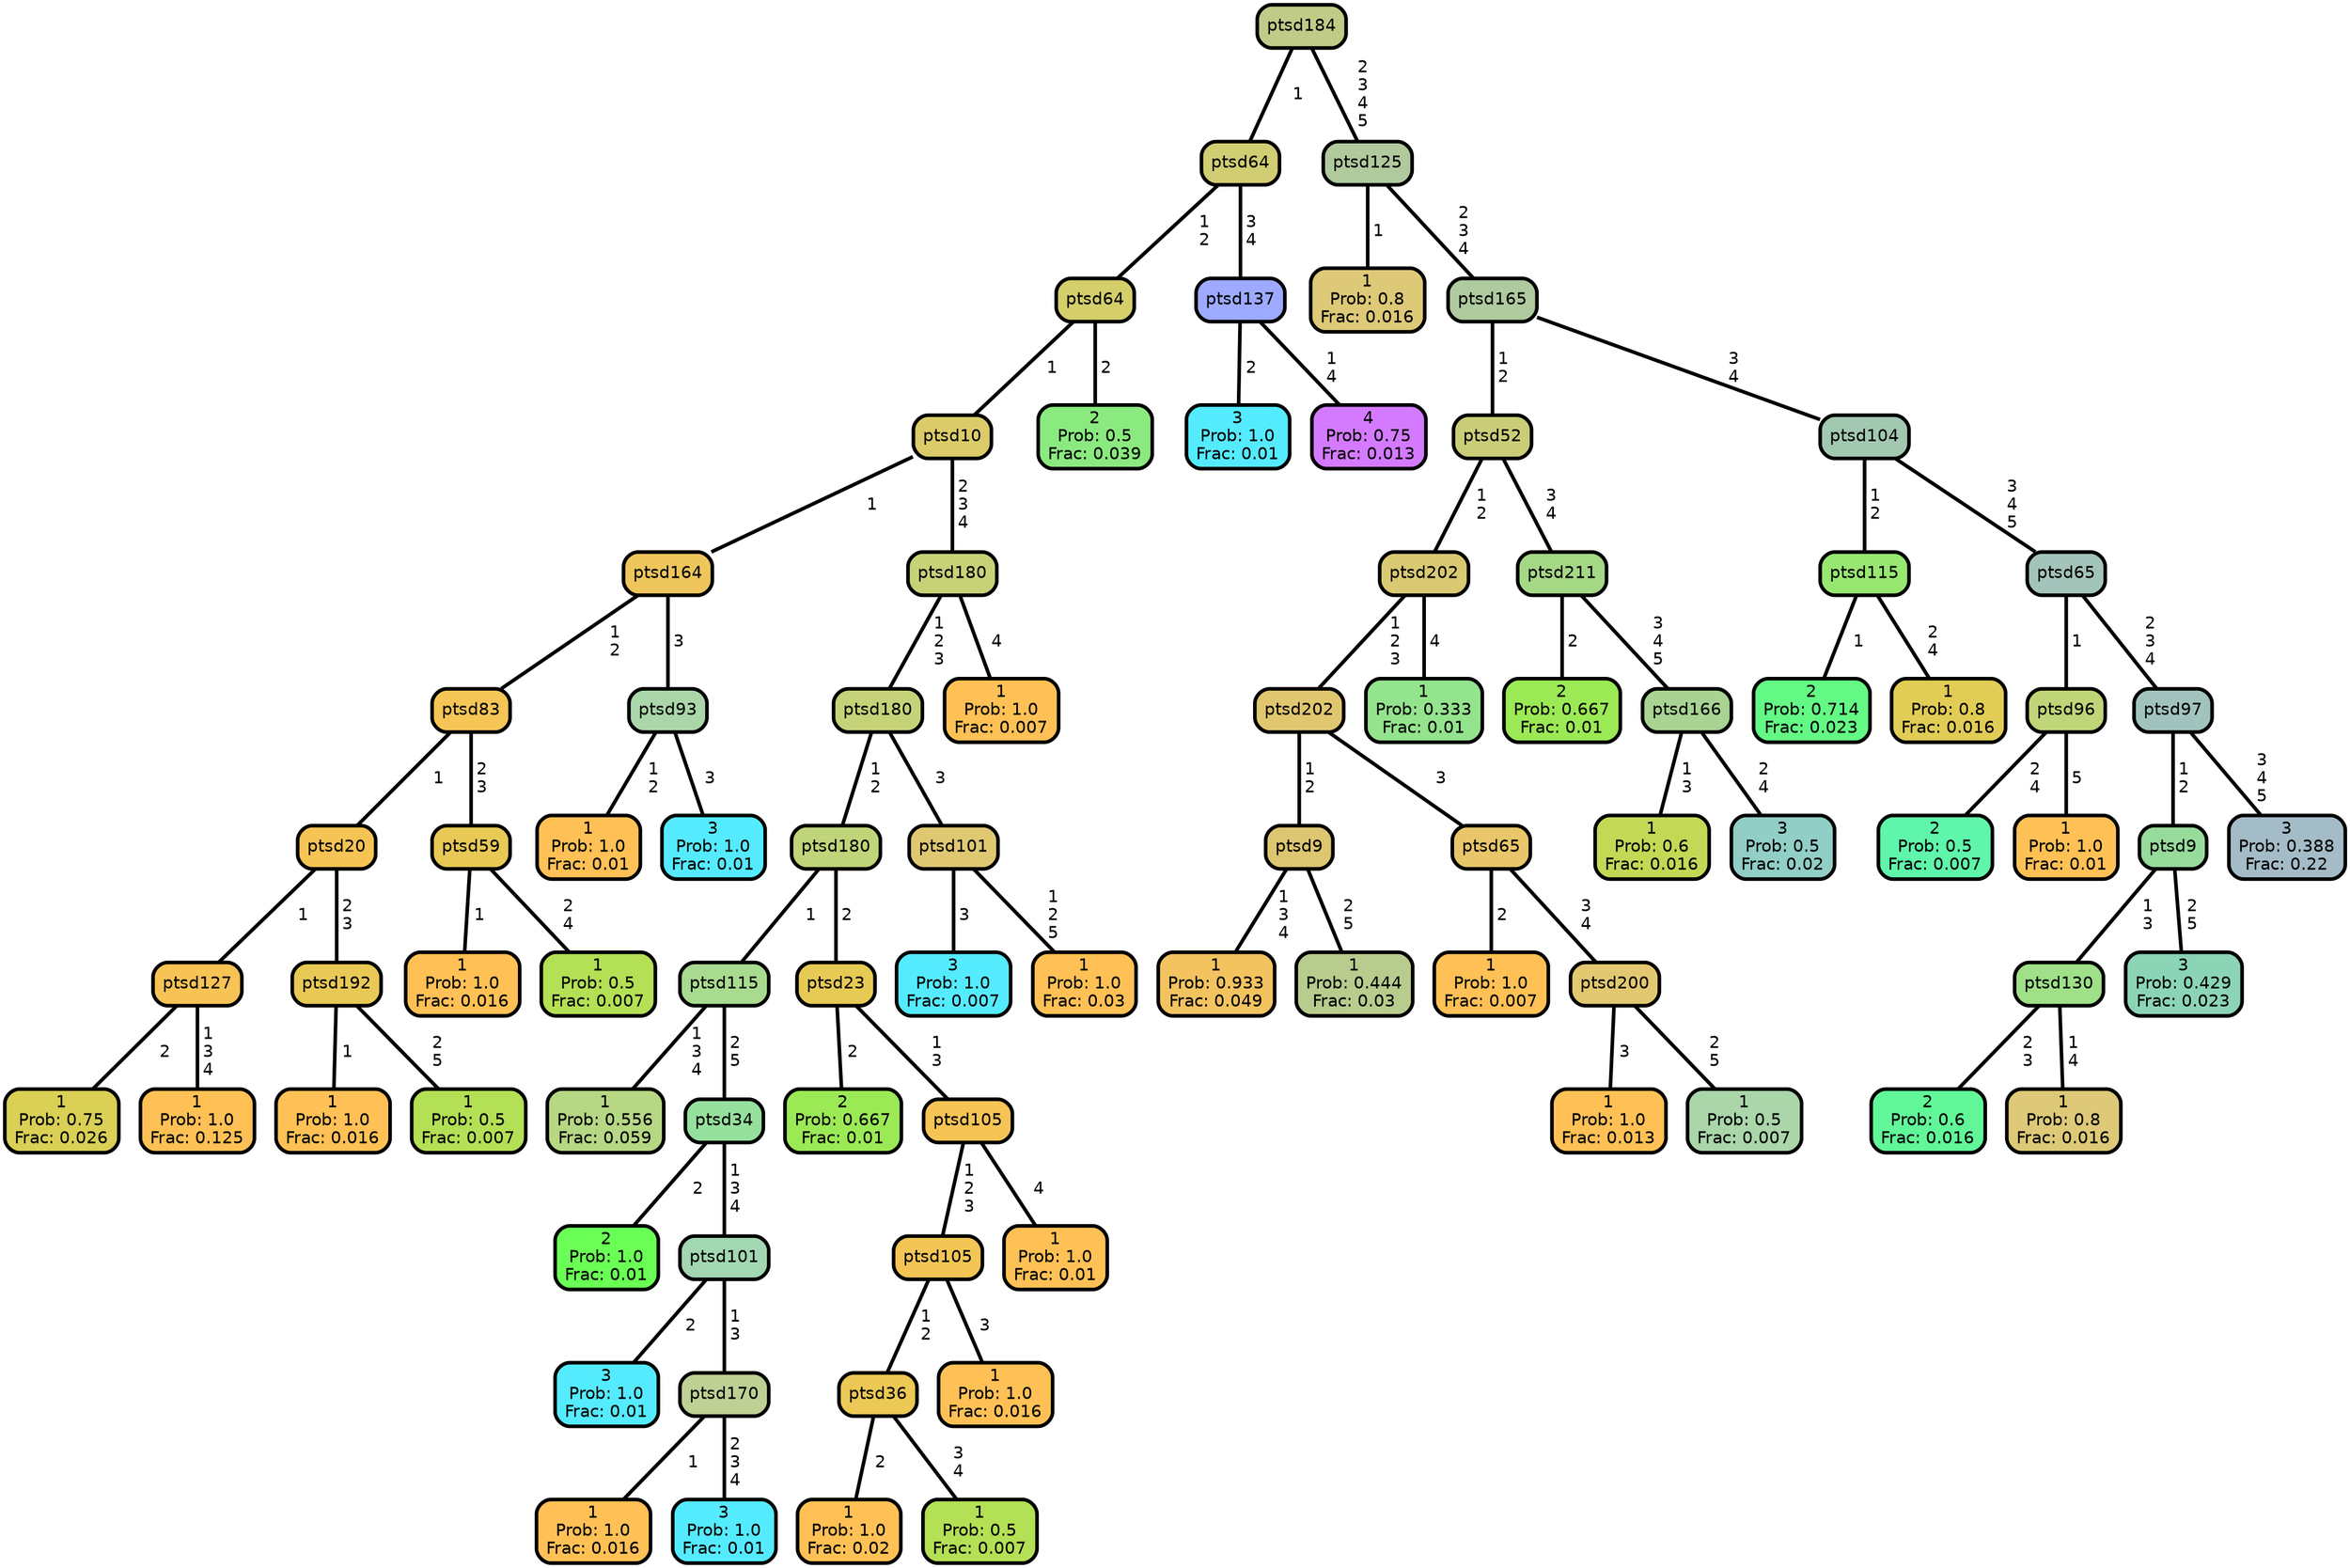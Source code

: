 graph Tree {
node [shape=box, style="filled, rounded",color="black",penwidth="3",fontcolor="black",                 fontname=helvetica] ;
graph [ranksep="0 equally", splines=straight,                 bgcolor=transparent, dpi=60] ;
edge [fontname=helvetica, color=black] ;
0 [label="1
Prob: 0.75
Frac: 0.026", fillcolor="#d9d055"] ;
1 [label="ptsd127",href=".//ptsd127.svg", fillcolor="#f8c355"] ;
2 [label="1
Prob: 1.0
Frac: 0.125", fillcolor="#ffc155"] ;
3 [label="ptsd20",href=".//ptsd20.svg", fillcolor="#f6c455"] ;
4 [label="1
Prob: 1.0
Frac: 0.016", fillcolor="#ffc155"] ;
5 [label="ptsd192",href=".//ptsd192.svg", fillcolor="#e9c955"] ;
6 [label="1
Prob: 0.5
Frac: 0.007", fillcolor="#b4e055"] ;
7 [label="ptsd83",href=".//ptsd83.svg", fillcolor="#f5c555"] ;
8 [label="1
Prob: 1.0
Frac: 0.016", fillcolor="#ffc155"] ;
9 [label="ptsd59",href=".//ptsd59.svg", fillcolor="#e9c955"] ;
10 [label="1
Prob: 0.5
Frac: 0.007", fillcolor="#b4e055"] ;
11 [label="ptsd164",href=".//ptsd164.svg", fillcolor="#eec65c"] ;
12 [label="1
Prob: 1.0
Frac: 0.01", fillcolor="#ffc155"] ;
13 [label="ptsd93",href=".//ptsd93.svg", fillcolor="#aad6aa"] ;
14 [label="3
Prob: 1.0
Frac: 0.01", fillcolor="#55ebff"] ;
15 [label="ptsd10",href=".//ptsd10.svg", fillcolor="#dbcc69"] ;
16 [label="1
Prob: 0.556
Frac: 0.059", fillcolor="#b6d784"] ;
17 [label="ptsd115",href=".//ptsd115.svg", fillcolor="#a8db8f"] ;
18 [label="2
Prob: 1.0
Frac: 0.01", fillcolor="#6aff55"] ;
19 [label="ptsd34",href=".//ptsd34.svg", fillcolor="#96e09d"] ;
20 [label="3
Prob: 1.0
Frac: 0.01", fillcolor="#55ebff"] ;
21 [label="ptsd101",href=".//ptsd101.svg", fillcolor="#a2d7b1"] ;
22 [label="1
Prob: 1.0
Frac: 0.016", fillcolor="#ffc155"] ;
23 [label="ptsd170",href=".//ptsd170.svg", fillcolor="#bfd094"] ;
24 [label="3
Prob: 1.0
Frac: 0.01", fillcolor="#55ebff"] ;
25 [label="ptsd180",href=".//ptsd180.svg", fillcolor="#c0d579"] ;
26 [label="2
Prob: 0.667
Frac: 0.01", fillcolor="#9bea55"] ;
27 [label="ptsd23",href=".//ptsd23.svg", fillcolor="#e7ca55"] ;
28 [label="1
Prob: 1.0
Frac: 0.02", fillcolor="#ffc155"] ;
29 [label="ptsd36",href=".//ptsd36.svg", fillcolor="#ecc855"] ;
30 [label="1
Prob: 0.5
Frac: 0.007", fillcolor="#b4e055"] ;
31 [label="ptsd105",href=".//ptsd105.svg", fillcolor="#f3c555"] ;
32 [label="1
Prob: 1.0
Frac: 0.016", fillcolor="#ffc155"] ;
33 [label="ptsd105",href=".//ptsd105.svg", fillcolor="#f5c455"] ;
34 [label="1
Prob: 1.0
Frac: 0.01", fillcolor="#ffc155"] ;
35 [label="ptsd180",href=".//ptsd180.svg", fillcolor="#c5d278"] ;
36 [label="3
Prob: 1.0
Frac: 0.007", fillcolor="#55ebff"] ;
37 [label="ptsd101",href=".//ptsd101.svg", fillcolor="#e0c873"] ;
38 [label="1
Prob: 1.0
Frac: 0.03", fillcolor="#ffc155"] ;
39 [label="ptsd180",href=".//ptsd180.svg", fillcolor="#c7d277"] ;
40 [label="1
Prob: 1.0
Frac: 0.007", fillcolor="#ffc155"] ;
41 [label="ptsd64",href=".//ptsd64.svg", fillcolor="#d4ce6b"] ;
42 [label="2
Prob: 0.5
Frac: 0.039", fillcolor="#8aea7f"] ;
43 [label="ptsd64",href=".//ptsd64.svg", fillcolor="#d1cd72"] ;
44 [label="3
Prob: 1.0
Frac: 0.01", fillcolor="#55ebff"] ;
45 [label="ptsd137",href=".//ptsd137.svg", fillcolor="#9daaff"] ;
46 [label="4
Prob: 0.75
Frac: 0.013", fillcolor="#d47aff"] ;
47 [label="ptsd184",href=".//ptsd184.svg", fillcolor="#c1cb88"] ;
48 [label="1
Prob: 0.8
Frac: 0.016", fillcolor="#ddc977"] ;
49 [label="ptsd125",href=".//ptsd125.svg", fillcolor="#b0c99d"] ;
50 [label="1
Prob: 0.933
Frac: 0.049", fillcolor="#f3c360"] ;
51 [label="ptsd9",href=".//ptsd9.svg", fillcolor="#ddc671"] ;
52 [label="1
Prob: 0.444
Frac: 0.03", fillcolor="#b8cc8d"] ;
53 [label="ptsd202",href=".//ptsd202.svg", fillcolor="#e0c66f"] ;
54 [label="1
Prob: 1.0
Frac: 0.007", fillcolor="#ffc155"] ;
55 [label="ptsd65",href=".//ptsd65.svg", fillcolor="#e9c66a"] ;
56 [label="1
Prob: 1.0
Frac: 0.013", fillcolor="#ffc155"] ;
57 [label="ptsd200",href=".//ptsd200.svg", fillcolor="#e2c871"] ;
58 [label="1
Prob: 0.5
Frac: 0.007", fillcolor="#aad6aa"] ;
59 [label="ptsd202",href=".//ptsd202.svg", fillcolor="#d9c972"] ;
60 [label="1
Prob: 0.333
Frac: 0.01", fillcolor="#94e38d"] ;
61 [label="ptsd52",href=".//ptsd52.svg", fillcolor="#cacd77"] ;
62 [label="2
Prob: 0.667
Frac: 0.01", fillcolor="#9bea55"] ;
63 [label="ptsd211",href=".//ptsd211.svg", fillcolor="#a5d885"] ;
64 [label="1
Prob: 0.6
Frac: 0.016", fillcolor="#c3d955"] ;
65 [label="ptsd166",href=".//ptsd166.svg", fillcolor="#a8d392"] ;
66 [label="3
Prob: 0.5
Frac: 0.02", fillcolor="#91cec6"] ;
67 [label="ptsd165",href=".//ptsd165.svg", fillcolor="#afca9e"] ;
68 [label="2
Prob: 0.714
Frac: 0.023", fillcolor="#64f985"] ;
69 [label="ptsd115",href=".//ptsd115.svg", fillcolor="#98e771"] ;
70 [label="1
Prob: 0.8
Frac: 0.016", fillcolor="#e1cd55"] ;
71 [label="ptsd104",href=".//ptsd104.svg", fillcolor="#a2c8b1"] ;
72 [label="2
Prob: 0.5
Frac: 0.007", fillcolor="#5ff5aa"] ;
73 [label="ptsd96",href=".//ptsd96.svg", fillcolor="#bfd577"] ;
74 [label="1
Prob: 1.0
Frac: 0.01", fillcolor="#ffc155"] ;
75 [label="ptsd65",href=".//ptsd65.svg", fillcolor="#a3c4ba"] ;
76 [label="2
Prob: 0.6
Frac: 0.016", fillcolor="#61f799"] ;
77 [label="ptsd130",href=".//ptsd130.svg", fillcolor="#9fe088"] ;
78 [label="1
Prob: 0.8
Frac: 0.016", fillcolor="#ddc977"] ;
79 [label="ptsd9",href=".//ptsd9.svg", fillcolor="#97db9b"] ;
80 [label="3
Prob: 0.429
Frac: 0.023", fillcolor="#8bd5b6"] ;
81 [label="ptsd97",href=".//ptsd97.svg", fillcolor="#a1c3be"] ;
82 [label="3
Prob: 0.388
Frac: 0.22", fillcolor="#a4bcc7"] ;
1 -- 0 [label=" 2",penwidth=3] ;
1 -- 2 [label=" 1\n 3\n 4",penwidth=3] ;
3 -- 1 [label=" 1",penwidth=3] ;
3 -- 5 [label=" 2\n 3",penwidth=3] ;
5 -- 4 [label=" 1",penwidth=3] ;
5 -- 6 [label=" 2\n 5",penwidth=3] ;
7 -- 3 [label=" 1",penwidth=3] ;
7 -- 9 [label=" 2\n 3",penwidth=3] ;
9 -- 8 [label=" 1",penwidth=3] ;
9 -- 10 [label=" 2\n 4",penwidth=3] ;
11 -- 7 [label=" 1\n 2",penwidth=3] ;
11 -- 13 [label=" 3",penwidth=3] ;
13 -- 12 [label=" 1\n 2",penwidth=3] ;
13 -- 14 [label=" 3",penwidth=3] ;
15 -- 11 [label=" 1",penwidth=3] ;
15 -- 39 [label=" 2\n 3\n 4",penwidth=3] ;
17 -- 16 [label=" 1\n 3\n 4",penwidth=3] ;
17 -- 19 [label=" 2\n 5",penwidth=3] ;
19 -- 18 [label=" 2",penwidth=3] ;
19 -- 21 [label=" 1\n 3\n 4",penwidth=3] ;
21 -- 20 [label=" 2",penwidth=3] ;
21 -- 23 [label=" 1\n 3",penwidth=3] ;
23 -- 22 [label=" 1",penwidth=3] ;
23 -- 24 [label=" 2\n 3\n 4",penwidth=3] ;
25 -- 17 [label=" 1",penwidth=3] ;
25 -- 27 [label=" 2",penwidth=3] ;
27 -- 26 [label=" 2",penwidth=3] ;
27 -- 33 [label=" 1\n 3",penwidth=3] ;
29 -- 28 [label=" 2",penwidth=3] ;
29 -- 30 [label=" 3\n 4",penwidth=3] ;
31 -- 29 [label=" 1\n 2",penwidth=3] ;
31 -- 32 [label=" 3",penwidth=3] ;
33 -- 31 [label=" 1\n 2\n 3",penwidth=3] ;
33 -- 34 [label=" 4",penwidth=3] ;
35 -- 25 [label=" 1\n 2",penwidth=3] ;
35 -- 37 [label=" 3",penwidth=3] ;
37 -- 36 [label=" 3",penwidth=3] ;
37 -- 38 [label=" 1\n 2\n 5",penwidth=3] ;
39 -- 35 [label=" 1\n 2\n 3",penwidth=3] ;
39 -- 40 [label=" 4",penwidth=3] ;
41 -- 15 [label=" 1",penwidth=3] ;
41 -- 42 [label=" 2",penwidth=3] ;
43 -- 41 [label=" 1\n 2",penwidth=3] ;
43 -- 45 [label=" 3\n 4",penwidth=3] ;
45 -- 44 [label=" 2",penwidth=3] ;
45 -- 46 [label=" 1\n 4",penwidth=3] ;
47 -- 43 [label=" 1",penwidth=3] ;
47 -- 49 [label=" 2\n 3\n 4\n 5",penwidth=3] ;
49 -- 48 [label=" 1",penwidth=3] ;
49 -- 67 [label=" 2\n 3\n 4",penwidth=3] ;
51 -- 50 [label=" 1\n 3\n 4",penwidth=3] ;
51 -- 52 [label=" 2\n 5",penwidth=3] ;
53 -- 51 [label=" 1\n 2",penwidth=3] ;
53 -- 55 [label=" 3",penwidth=3] ;
55 -- 54 [label=" 2",penwidth=3] ;
55 -- 57 [label=" 3\n 4",penwidth=3] ;
57 -- 56 [label=" 3",penwidth=3] ;
57 -- 58 [label=" 2\n 5",penwidth=3] ;
59 -- 53 [label=" 1\n 2\n 3",penwidth=3] ;
59 -- 60 [label=" 4",penwidth=3] ;
61 -- 59 [label=" 1\n 2",penwidth=3] ;
61 -- 63 [label=" 3\n 4",penwidth=3] ;
63 -- 62 [label=" 2",penwidth=3] ;
63 -- 65 [label=" 3\n 4\n 5",penwidth=3] ;
65 -- 64 [label=" 1\n 3",penwidth=3] ;
65 -- 66 [label=" 2\n 4",penwidth=3] ;
67 -- 61 [label=" 1\n 2",penwidth=3] ;
67 -- 71 [label=" 3\n 4",penwidth=3] ;
69 -- 68 [label=" 1",penwidth=3] ;
69 -- 70 [label=" 2\n 4",penwidth=3] ;
71 -- 69 [label=" 1\n 2",penwidth=3] ;
71 -- 75 [label=" 3\n 4\n 5",penwidth=3] ;
73 -- 72 [label=" 2\n 4",penwidth=3] ;
73 -- 74 [label=" 5",penwidth=3] ;
75 -- 73 [label=" 1",penwidth=3] ;
75 -- 81 [label=" 2\n 3\n 4",penwidth=3] ;
77 -- 76 [label=" 2\n 3",penwidth=3] ;
77 -- 78 [label=" 1\n 4",penwidth=3] ;
79 -- 77 [label=" 1\n 3",penwidth=3] ;
79 -- 80 [label=" 2\n 5",penwidth=3] ;
81 -- 79 [label=" 1\n 2",penwidth=3] ;
81 -- 82 [label=" 3\n 4\n 5",penwidth=3] ;
{rank = same;}}